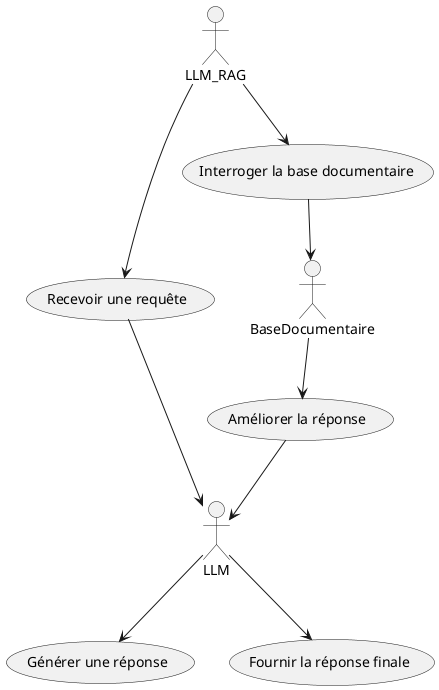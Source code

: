 @startuml
actor LLM
actor LLM_RAG
actor BaseDocumentaire

usecase "Recevoir une requête" as RR
usecase "Générer une réponse" as GR
usecase "Interroger la base documentaire" as IB
usecase "Améliorer la réponse" as AR
usecase "Fournir la réponse finale" as FR

LLM_RAG --> RR
RR --> LLM
LLM --> GR
LLM_RAG --> IB
IB --> BaseDocumentaire
BaseDocumentaire --> AR
AR --> LLM
LLM --> FR
@enduml